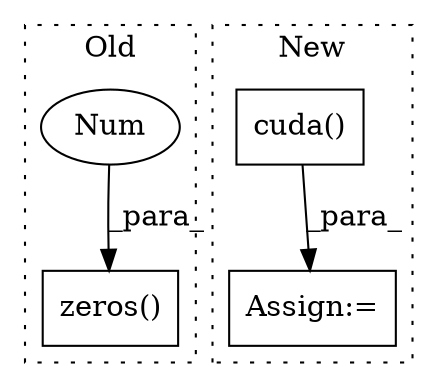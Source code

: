digraph G {
subgraph cluster0 {
1 [label="zeros()" a="75" s="954,974" l="12,1" shape="box"];
3 [label="Num" a="76" s="969" l="2" shape="ellipse"];
label = "Old";
style="dotted";
}
subgraph cluster1 {
2 [label="cuda()" a="75" s="1112" l="563" shape="box"];
4 [label="Assign:=" a="68" s="1932" l="3" shape="box"];
label = "New";
style="dotted";
}
2 -> 4 [label="_para_"];
3 -> 1 [label="_para_"];
}